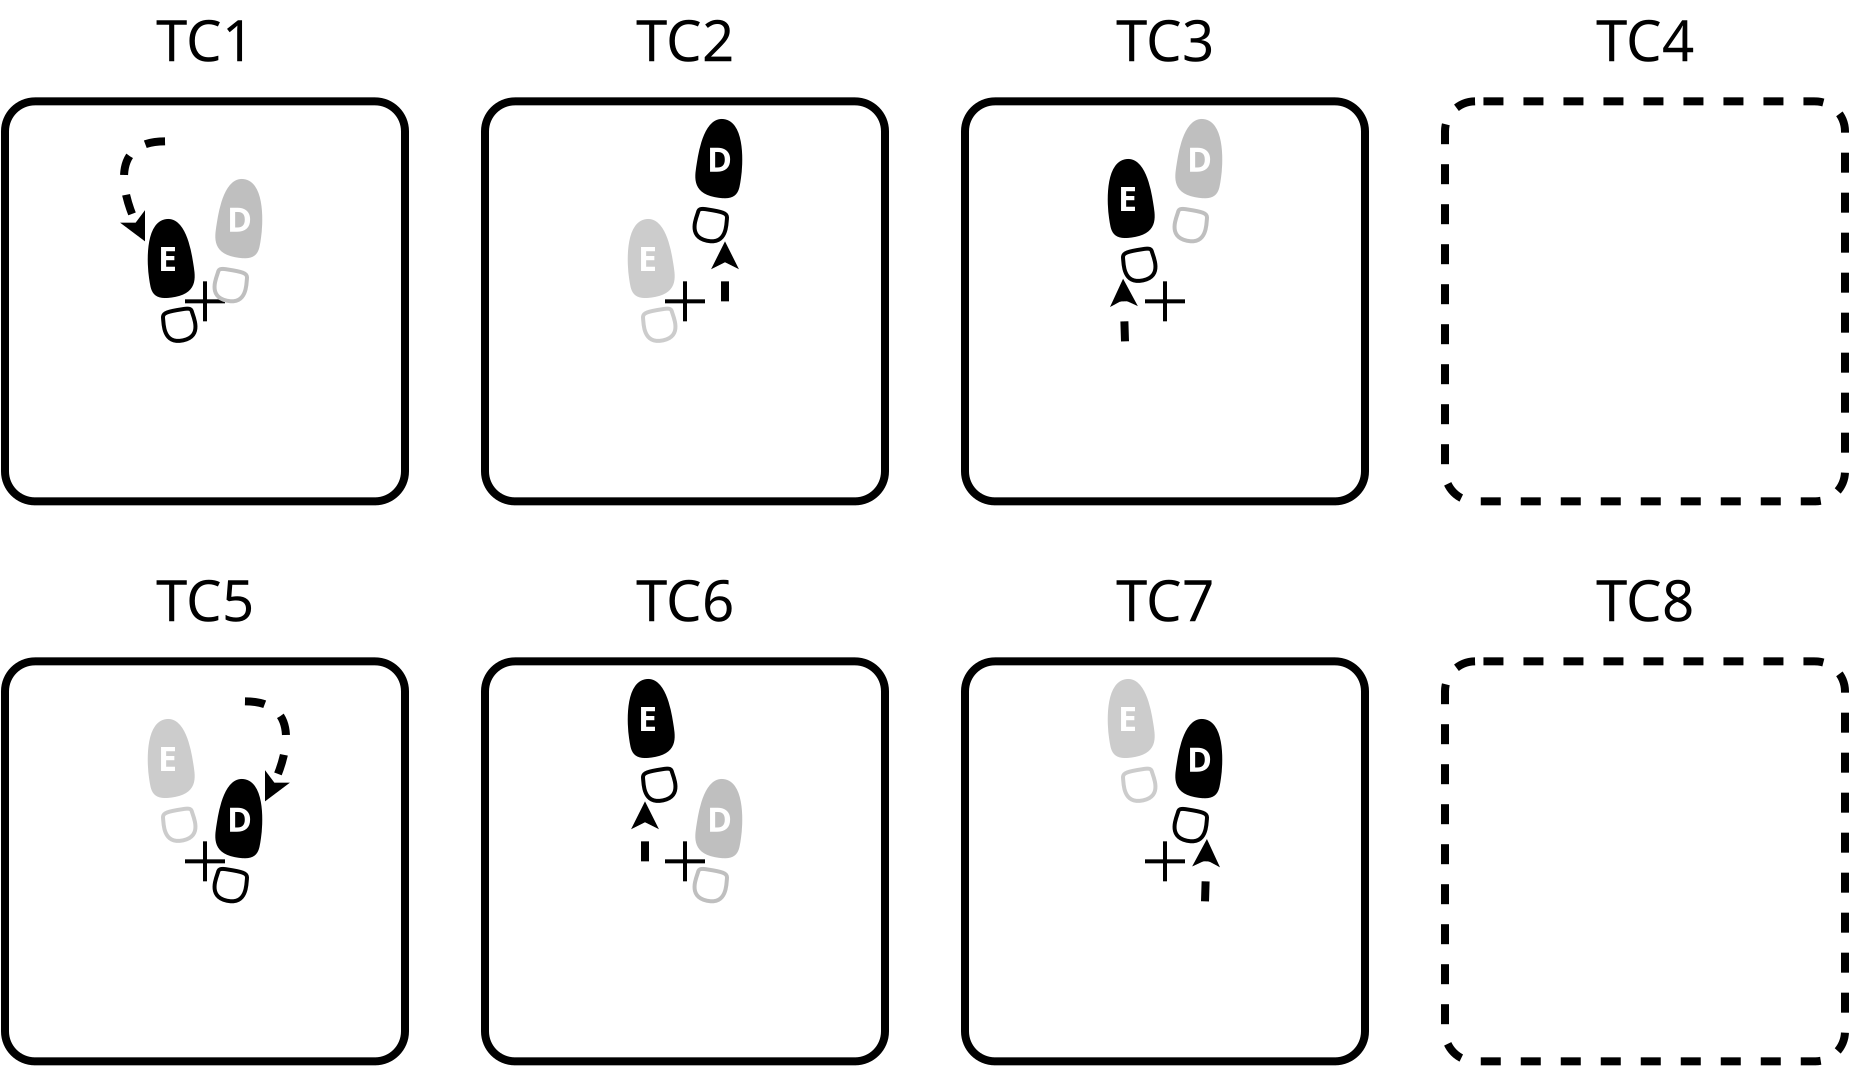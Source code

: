 <?xml version="1.0" encoding="UTF-8"?>
<dia:diagram xmlns:dia="http://www.lysator.liu.se/~alla/dia/">
  <dia:layer name="fondo" visible="true" connectable="true">
    <dia:object type="Standard - Box" version="0" id="O0">
      <dia:attribute name="obj_pos">
        <dia:point val="113,26"/>
      </dia:attribute>
      <dia:attribute name="obj_bb">
        <dia:rectangle val="112.8,25.8;133.2,46.2"/>
      </dia:attribute>
      <dia:attribute name="elem_corner">
        <dia:point val="113,26"/>
      </dia:attribute>
      <dia:attribute name="elem_width">
        <dia:real val="20"/>
      </dia:attribute>
      <dia:attribute name="elem_height">
        <dia:real val="20"/>
      </dia:attribute>
      <dia:attribute name="border_width">
        <dia:real val="0.4"/>
      </dia:attribute>
      <dia:attribute name="inner_color">
        <dia:color val="#000000ff"/>
      </dia:attribute>
      <dia:attribute name="show_background">
        <dia:boolean val="false"/>
      </dia:attribute>
      <dia:attribute name="line_style">
        <dia:enum val="1"/>
      </dia:attribute>
      <dia:attribute name="line_join">
        <dia:enum val="1"/>
      </dia:attribute>
      <dia:attribute name="corner_radius">
        <dia:real val="1.5"/>
      </dia:attribute>
    </dia:object>
    <dia:object type="Standard - Box" version="0" id="O1">
      <dia:attribute name="obj_pos">
        <dia:point val="89,26"/>
      </dia:attribute>
      <dia:attribute name="obj_bb">
        <dia:rectangle val="88.8,25.8;109.2,46.2"/>
      </dia:attribute>
      <dia:attribute name="elem_corner">
        <dia:point val="89,26"/>
      </dia:attribute>
      <dia:attribute name="elem_width">
        <dia:real val="20"/>
      </dia:attribute>
      <dia:attribute name="elem_height">
        <dia:real val="20"/>
      </dia:attribute>
      <dia:attribute name="border_width">
        <dia:real val="0.4"/>
      </dia:attribute>
      <dia:attribute name="inner_color">
        <dia:color val="#000000ff"/>
      </dia:attribute>
      <dia:attribute name="show_background">
        <dia:boolean val="false"/>
      </dia:attribute>
      <dia:attribute name="line_join">
        <dia:enum val="1"/>
      </dia:attribute>
      <dia:attribute name="corner_radius">
        <dia:real val="1.5"/>
      </dia:attribute>
    </dia:object>
    <dia:group>
      <dia:attribute name="meta">
        <dia:composite type="dict"/>
      </dia:attribute>
      <dia:attribute name="matrix"/>
      <dia:object type="Standard - Line" version="0" id="O2">
        <dia:attribute name="obj_pos">
          <dia:point val="99,35"/>
        </dia:attribute>
        <dia:attribute name="obj_bb">
          <dia:rectangle val="98.9,34.9;99.1,37.1"/>
        </dia:attribute>
        <dia:attribute name="conn_endpoints">
          <dia:point val="99,35"/>
          <dia:point val="99,37"/>
        </dia:attribute>
        <dia:attribute name="numcp">
          <dia:int val="1"/>
        </dia:attribute>
        <dia:attribute name="line_width">
          <dia:real val="0.2"/>
        </dia:attribute>
      </dia:object>
      <dia:object type="Standard - Line" version="0" id="O3">
        <dia:attribute name="obj_pos">
          <dia:point val="100,36"/>
        </dia:attribute>
        <dia:attribute name="obj_bb">
          <dia:rectangle val="97.9,35.9;100.1,36.1"/>
        </dia:attribute>
        <dia:attribute name="conn_endpoints">
          <dia:point val="100,36"/>
          <dia:point val="98,36"/>
        </dia:attribute>
        <dia:attribute name="numcp">
          <dia:int val="1"/>
        </dia:attribute>
        <dia:attribute name="line_width">
          <dia:real val="0.2"/>
        </dia:attribute>
      </dia:object>
    </dia:group>
    <dia:object type="Standard - Box" version="0" id="O4">
      <dia:attribute name="obj_pos">
        <dia:point val="65,26"/>
      </dia:attribute>
      <dia:attribute name="obj_bb">
        <dia:rectangle val="64.8,25.8;85.2,46.2"/>
      </dia:attribute>
      <dia:attribute name="elem_corner">
        <dia:point val="65,26"/>
      </dia:attribute>
      <dia:attribute name="elem_width">
        <dia:real val="20"/>
      </dia:attribute>
      <dia:attribute name="elem_height">
        <dia:real val="20"/>
      </dia:attribute>
      <dia:attribute name="border_width">
        <dia:real val="0.4"/>
      </dia:attribute>
      <dia:attribute name="inner_color">
        <dia:color val="#000000ff"/>
      </dia:attribute>
      <dia:attribute name="show_background">
        <dia:boolean val="false"/>
      </dia:attribute>
      <dia:attribute name="line_join">
        <dia:enum val="1"/>
      </dia:attribute>
      <dia:attribute name="corner_radius">
        <dia:real val="1.5"/>
      </dia:attribute>
    </dia:object>
    <dia:group>
      <dia:attribute name="meta">
        <dia:composite type="dict"/>
      </dia:attribute>
      <dia:attribute name="matrix"/>
      <dia:object type="Standard - Line" version="0" id="O5">
        <dia:attribute name="obj_pos">
          <dia:point val="75,35"/>
        </dia:attribute>
        <dia:attribute name="obj_bb">
          <dia:rectangle val="74.9,34.9;75.1,37.1"/>
        </dia:attribute>
        <dia:attribute name="conn_endpoints">
          <dia:point val="75,35"/>
          <dia:point val="75,37"/>
        </dia:attribute>
        <dia:attribute name="numcp">
          <dia:int val="1"/>
        </dia:attribute>
        <dia:attribute name="line_width">
          <dia:real val="0.2"/>
        </dia:attribute>
      </dia:object>
      <dia:object type="Standard - Line" version="0" id="O6">
        <dia:attribute name="obj_pos">
          <dia:point val="76,36"/>
        </dia:attribute>
        <dia:attribute name="obj_bb">
          <dia:rectangle val="73.9,35.9;76.1,36.1"/>
        </dia:attribute>
        <dia:attribute name="conn_endpoints">
          <dia:point val="76,36"/>
          <dia:point val="74,36"/>
        </dia:attribute>
        <dia:attribute name="numcp">
          <dia:int val="1"/>
        </dia:attribute>
        <dia:attribute name="line_width">
          <dia:real val="0.2"/>
        </dia:attribute>
      </dia:object>
    </dia:group>
    <dia:object type="Standard - Box" version="0" id="O7">
      <dia:attribute name="obj_pos">
        <dia:point val="41,26"/>
      </dia:attribute>
      <dia:attribute name="obj_bb">
        <dia:rectangle val="40.8,25.8;61.2,46.2"/>
      </dia:attribute>
      <dia:attribute name="elem_corner">
        <dia:point val="41,26"/>
      </dia:attribute>
      <dia:attribute name="elem_width">
        <dia:real val="20"/>
      </dia:attribute>
      <dia:attribute name="elem_height">
        <dia:real val="20"/>
      </dia:attribute>
      <dia:attribute name="border_width">
        <dia:real val="0.4"/>
      </dia:attribute>
      <dia:attribute name="inner_color">
        <dia:color val="#000000ff"/>
      </dia:attribute>
      <dia:attribute name="show_background">
        <dia:boolean val="false"/>
      </dia:attribute>
      <dia:attribute name="line_join">
        <dia:enum val="1"/>
      </dia:attribute>
      <dia:attribute name="corner_radius">
        <dia:real val="1.5"/>
      </dia:attribute>
    </dia:object>
    <dia:group>
      <dia:attribute name="meta">
        <dia:composite type="dict"/>
      </dia:attribute>
      <dia:attribute name="matrix"/>
      <dia:object type="Standard - Line" version="0" id="O8">
        <dia:attribute name="obj_pos">
          <dia:point val="51,35"/>
        </dia:attribute>
        <dia:attribute name="obj_bb">
          <dia:rectangle val="50.9,34.9;51.1,37.1"/>
        </dia:attribute>
        <dia:attribute name="conn_endpoints">
          <dia:point val="51,35"/>
          <dia:point val="51,37"/>
        </dia:attribute>
        <dia:attribute name="numcp">
          <dia:int val="1"/>
        </dia:attribute>
        <dia:attribute name="line_width">
          <dia:real val="0.2"/>
        </dia:attribute>
      </dia:object>
      <dia:object type="Standard - Line" version="0" id="O9">
        <dia:attribute name="obj_pos">
          <dia:point val="52,36"/>
        </dia:attribute>
        <dia:attribute name="obj_bb">
          <dia:rectangle val="49.9,35.9;52.1,36.1"/>
        </dia:attribute>
        <dia:attribute name="conn_endpoints">
          <dia:point val="52,36"/>
          <dia:point val="50,36"/>
        </dia:attribute>
        <dia:attribute name="numcp">
          <dia:int val="1"/>
        </dia:attribute>
        <dia:attribute name="line_width">
          <dia:real val="0.2"/>
        </dia:attribute>
      </dia:object>
    </dia:group>
    <dia:object type="Standard - Box" version="0" id="O10">
      <dia:attribute name="obj_pos">
        <dia:point val="89,-2"/>
      </dia:attribute>
      <dia:attribute name="obj_bb">
        <dia:rectangle val="88.8,-2.2;109.2,18.2"/>
      </dia:attribute>
      <dia:attribute name="elem_corner">
        <dia:point val="89,-2"/>
      </dia:attribute>
      <dia:attribute name="elem_width">
        <dia:real val="20"/>
      </dia:attribute>
      <dia:attribute name="elem_height">
        <dia:real val="20"/>
      </dia:attribute>
      <dia:attribute name="border_width">
        <dia:real val="0.4"/>
      </dia:attribute>
      <dia:attribute name="inner_color">
        <dia:color val="#000000ff"/>
      </dia:attribute>
      <dia:attribute name="show_background">
        <dia:boolean val="false"/>
      </dia:attribute>
      <dia:attribute name="line_join">
        <dia:enum val="1"/>
      </dia:attribute>
      <dia:attribute name="corner_radius">
        <dia:real val="1.5"/>
      </dia:attribute>
    </dia:object>
    <dia:group>
      <dia:attribute name="meta">
        <dia:composite type="dict"/>
      </dia:attribute>
      <dia:attribute name="matrix"/>
      <dia:object type="Standard - Line" version="0" id="O11">
        <dia:attribute name="obj_pos">
          <dia:point val="99,7"/>
        </dia:attribute>
        <dia:attribute name="obj_bb">
          <dia:rectangle val="98.9,6.9;99.1,9.1"/>
        </dia:attribute>
        <dia:attribute name="conn_endpoints">
          <dia:point val="99,7"/>
          <dia:point val="99,9"/>
        </dia:attribute>
        <dia:attribute name="numcp">
          <dia:int val="1"/>
        </dia:attribute>
        <dia:attribute name="line_width">
          <dia:real val="0.2"/>
        </dia:attribute>
      </dia:object>
      <dia:object type="Standard - Line" version="0" id="O12">
        <dia:attribute name="obj_pos">
          <dia:point val="100,8"/>
        </dia:attribute>
        <dia:attribute name="obj_bb">
          <dia:rectangle val="97.9,7.9;100.1,8.1"/>
        </dia:attribute>
        <dia:attribute name="conn_endpoints">
          <dia:point val="100,8"/>
          <dia:point val="98,8"/>
        </dia:attribute>
        <dia:attribute name="numcp">
          <dia:int val="1"/>
        </dia:attribute>
        <dia:attribute name="line_width">
          <dia:real val="0.2"/>
        </dia:attribute>
      </dia:object>
    </dia:group>
    <dia:object type="Standard - Box" version="0" id="O13">
      <dia:attribute name="obj_pos">
        <dia:point val="65,-2"/>
      </dia:attribute>
      <dia:attribute name="obj_bb">
        <dia:rectangle val="64.8,-2.2;85.2,18.2"/>
      </dia:attribute>
      <dia:attribute name="elem_corner">
        <dia:point val="65,-2"/>
      </dia:attribute>
      <dia:attribute name="elem_width">
        <dia:real val="20"/>
      </dia:attribute>
      <dia:attribute name="elem_height">
        <dia:real val="20"/>
      </dia:attribute>
      <dia:attribute name="border_width">
        <dia:real val="0.4"/>
      </dia:attribute>
      <dia:attribute name="inner_color">
        <dia:color val="#000000ff"/>
      </dia:attribute>
      <dia:attribute name="show_background">
        <dia:boolean val="false"/>
      </dia:attribute>
      <dia:attribute name="line_join">
        <dia:enum val="1"/>
      </dia:attribute>
      <dia:attribute name="corner_radius">
        <dia:real val="1.5"/>
      </dia:attribute>
    </dia:object>
    <dia:group>
      <dia:attribute name="meta">
        <dia:composite type="dict"/>
      </dia:attribute>
      <dia:attribute name="matrix"/>
      <dia:object type="Standard - Line" version="0" id="O14">
        <dia:attribute name="obj_pos">
          <dia:point val="75,7"/>
        </dia:attribute>
        <dia:attribute name="obj_bb">
          <dia:rectangle val="74.9,6.9;75.1,9.1"/>
        </dia:attribute>
        <dia:attribute name="conn_endpoints">
          <dia:point val="75,7"/>
          <dia:point val="75,9"/>
        </dia:attribute>
        <dia:attribute name="numcp">
          <dia:int val="1"/>
        </dia:attribute>
        <dia:attribute name="line_width">
          <dia:real val="0.2"/>
        </dia:attribute>
      </dia:object>
      <dia:object type="Standard - Line" version="0" id="O15">
        <dia:attribute name="obj_pos">
          <dia:point val="76,8"/>
        </dia:attribute>
        <dia:attribute name="obj_bb">
          <dia:rectangle val="73.9,7.9;76.1,8.1"/>
        </dia:attribute>
        <dia:attribute name="conn_endpoints">
          <dia:point val="76,8"/>
          <dia:point val="74,8"/>
        </dia:attribute>
        <dia:attribute name="numcp">
          <dia:int val="1"/>
        </dia:attribute>
        <dia:attribute name="line_width">
          <dia:real val="0.2"/>
        </dia:attribute>
      </dia:object>
    </dia:group>
    <dia:object type="Standard - Text" version="1" id="O16">
      <dia:attribute name="obj_pos">
        <dia:point val="51,-4"/>
      </dia:attribute>
      <dia:attribute name="obj_bb">
        <dia:rectangle val="48.337,-6.62;53.663,-3.333"/>
      </dia:attribute>
      <dia:attribute name="text">
        <dia:composite type="text">
          <dia:attribute name="string">
            <dia:string>#TC1#</dia:string>
          </dia:attribute>
          <dia:attribute name="font">
            <dia:font family="sans" style="0" name="Helvetica"/>
          </dia:attribute>
          <dia:attribute name="height">
            <dia:real val="3.528"/>
          </dia:attribute>
          <dia:attribute name="pos">
            <dia:point val="51,-4"/>
          </dia:attribute>
          <dia:attribute name="color">
            <dia:color val="#000000ff"/>
          </dia:attribute>
          <dia:attribute name="alignment">
            <dia:enum val="1"/>
          </dia:attribute>
        </dia:composite>
      </dia:attribute>
      <dia:attribute name="valign">
        <dia:enum val="3"/>
      </dia:attribute>
    </dia:object>
    <dia:object type="Standard - Text" version="1" id="O17">
      <dia:attribute name="obj_pos">
        <dia:point val="75,-4"/>
      </dia:attribute>
      <dia:attribute name="obj_bb">
        <dia:rectangle val="72.338,-6.62;77.662,-3.333"/>
      </dia:attribute>
      <dia:attribute name="text">
        <dia:composite type="text">
          <dia:attribute name="string">
            <dia:string>#TC2#</dia:string>
          </dia:attribute>
          <dia:attribute name="font">
            <dia:font family="sans" style="0" name="Helvetica"/>
          </dia:attribute>
          <dia:attribute name="height">
            <dia:real val="3.528"/>
          </dia:attribute>
          <dia:attribute name="pos">
            <dia:point val="75,-4"/>
          </dia:attribute>
          <dia:attribute name="color">
            <dia:color val="#000000ff"/>
          </dia:attribute>
          <dia:attribute name="alignment">
            <dia:enum val="1"/>
          </dia:attribute>
        </dia:composite>
      </dia:attribute>
      <dia:attribute name="valign">
        <dia:enum val="3"/>
      </dia:attribute>
    </dia:object>
    <dia:object type="Standard - Text" version="1" id="O18">
      <dia:attribute name="obj_pos">
        <dia:point val="99,-4"/>
      </dia:attribute>
      <dia:attribute name="obj_bb">
        <dia:rectangle val="96.338,-6.62;101.663,-3.333"/>
      </dia:attribute>
      <dia:attribute name="text">
        <dia:composite type="text">
          <dia:attribute name="string">
            <dia:string>#TC3#</dia:string>
          </dia:attribute>
          <dia:attribute name="font">
            <dia:font family="sans" style="0" name="Helvetica"/>
          </dia:attribute>
          <dia:attribute name="height">
            <dia:real val="3.528"/>
          </dia:attribute>
          <dia:attribute name="pos">
            <dia:point val="99,-4"/>
          </dia:attribute>
          <dia:attribute name="color">
            <dia:color val="#000000ff"/>
          </dia:attribute>
          <dia:attribute name="alignment">
            <dia:enum val="1"/>
          </dia:attribute>
        </dia:composite>
      </dia:attribute>
      <dia:attribute name="valign">
        <dia:enum val="3"/>
      </dia:attribute>
    </dia:object>
    <dia:object type="Standard - Text" version="1" id="O19">
      <dia:attribute name="obj_pos">
        <dia:point val="123,-4"/>
      </dia:attribute>
      <dia:attribute name="obj_bb">
        <dia:rectangle val="120.338,-6.62;125.663,-3.333"/>
      </dia:attribute>
      <dia:attribute name="text">
        <dia:composite type="text">
          <dia:attribute name="string">
            <dia:string>#TC4#</dia:string>
          </dia:attribute>
          <dia:attribute name="font">
            <dia:font family="sans" style="0" name="Helvetica"/>
          </dia:attribute>
          <dia:attribute name="height">
            <dia:real val="3.528"/>
          </dia:attribute>
          <dia:attribute name="pos">
            <dia:point val="123,-4"/>
          </dia:attribute>
          <dia:attribute name="color">
            <dia:color val="#000000ff"/>
          </dia:attribute>
          <dia:attribute name="alignment">
            <dia:enum val="1"/>
          </dia:attribute>
        </dia:composite>
      </dia:attribute>
      <dia:attribute name="valign">
        <dia:enum val="3"/>
      </dia:attribute>
    </dia:object>
    <dia:object type="Standard - Text" version="1" id="O20">
      <dia:attribute name="obj_pos">
        <dia:point val="51,24"/>
      </dia:attribute>
      <dia:attribute name="obj_bb">
        <dia:rectangle val="48.337,21.38;53.663,24.668"/>
      </dia:attribute>
      <dia:attribute name="text">
        <dia:composite type="text">
          <dia:attribute name="string">
            <dia:string>#TC5#</dia:string>
          </dia:attribute>
          <dia:attribute name="font">
            <dia:font family="sans" style="0" name="Helvetica"/>
          </dia:attribute>
          <dia:attribute name="height">
            <dia:real val="3.528"/>
          </dia:attribute>
          <dia:attribute name="pos">
            <dia:point val="51,24"/>
          </dia:attribute>
          <dia:attribute name="color">
            <dia:color val="#000000ff"/>
          </dia:attribute>
          <dia:attribute name="alignment">
            <dia:enum val="1"/>
          </dia:attribute>
        </dia:composite>
      </dia:attribute>
      <dia:attribute name="valign">
        <dia:enum val="3"/>
      </dia:attribute>
    </dia:object>
    <dia:object type="Standard - Text" version="1" id="O21">
      <dia:attribute name="obj_pos">
        <dia:point val="75,24"/>
      </dia:attribute>
      <dia:attribute name="obj_bb">
        <dia:rectangle val="72.338,21.38;77.662,24.668"/>
      </dia:attribute>
      <dia:attribute name="text">
        <dia:composite type="text">
          <dia:attribute name="string">
            <dia:string>#TC6#</dia:string>
          </dia:attribute>
          <dia:attribute name="font">
            <dia:font family="sans" style="0" name="Helvetica"/>
          </dia:attribute>
          <dia:attribute name="height">
            <dia:real val="3.528"/>
          </dia:attribute>
          <dia:attribute name="pos">
            <dia:point val="75,24"/>
          </dia:attribute>
          <dia:attribute name="color">
            <dia:color val="#000000ff"/>
          </dia:attribute>
          <dia:attribute name="alignment">
            <dia:enum val="1"/>
          </dia:attribute>
        </dia:composite>
      </dia:attribute>
      <dia:attribute name="valign">
        <dia:enum val="3"/>
      </dia:attribute>
    </dia:object>
    <dia:object type="Standard - Text" version="1" id="O22">
      <dia:attribute name="obj_pos">
        <dia:point val="99,24"/>
      </dia:attribute>
      <dia:attribute name="obj_bb">
        <dia:rectangle val="96.338,21.38;101.663,24.668"/>
      </dia:attribute>
      <dia:attribute name="text">
        <dia:composite type="text">
          <dia:attribute name="string">
            <dia:string>#TC7#</dia:string>
          </dia:attribute>
          <dia:attribute name="font">
            <dia:font family="sans" style="0" name="Helvetica"/>
          </dia:attribute>
          <dia:attribute name="height">
            <dia:real val="3.528"/>
          </dia:attribute>
          <dia:attribute name="pos">
            <dia:point val="99,24"/>
          </dia:attribute>
          <dia:attribute name="color">
            <dia:color val="#000000ff"/>
          </dia:attribute>
          <dia:attribute name="alignment">
            <dia:enum val="1"/>
          </dia:attribute>
        </dia:composite>
      </dia:attribute>
      <dia:attribute name="valign">
        <dia:enum val="3"/>
      </dia:attribute>
    </dia:object>
    <dia:object type="Standard - Text" version="1" id="O23">
      <dia:attribute name="obj_pos">
        <dia:point val="123,24"/>
      </dia:attribute>
      <dia:attribute name="obj_bb">
        <dia:rectangle val="120.338,21.38;125.663,24.668"/>
      </dia:attribute>
      <dia:attribute name="text">
        <dia:composite type="text">
          <dia:attribute name="string">
            <dia:string>#TC8#</dia:string>
          </dia:attribute>
          <dia:attribute name="font">
            <dia:font family="sans" style="0" name="Helvetica"/>
          </dia:attribute>
          <dia:attribute name="height">
            <dia:real val="3.528"/>
          </dia:attribute>
          <dia:attribute name="pos">
            <dia:point val="123,24"/>
          </dia:attribute>
          <dia:attribute name="color">
            <dia:color val="#000000ff"/>
          </dia:attribute>
          <dia:attribute name="alignment">
            <dia:enum val="1"/>
          </dia:attribute>
        </dia:composite>
      </dia:attribute>
      <dia:attribute name="valign">
        <dia:enum val="3"/>
      </dia:attribute>
    </dia:object>
    <dia:object type="Standard - Box" version="0" id="O24">
      <dia:attribute name="obj_pos">
        <dia:point val="41,-2"/>
      </dia:attribute>
      <dia:attribute name="obj_bb">
        <dia:rectangle val="40.8,-2.2;61.2,18.2"/>
      </dia:attribute>
      <dia:attribute name="elem_corner">
        <dia:point val="41,-2"/>
      </dia:attribute>
      <dia:attribute name="elem_width">
        <dia:real val="20"/>
      </dia:attribute>
      <dia:attribute name="elem_height">
        <dia:real val="20"/>
      </dia:attribute>
      <dia:attribute name="border_width">
        <dia:real val="0.4"/>
      </dia:attribute>
      <dia:attribute name="inner_color">
        <dia:color val="#000000ff"/>
      </dia:attribute>
      <dia:attribute name="show_background">
        <dia:boolean val="false"/>
      </dia:attribute>
      <dia:attribute name="line_join">
        <dia:enum val="1"/>
      </dia:attribute>
      <dia:attribute name="corner_radius">
        <dia:real val="1.5"/>
      </dia:attribute>
    </dia:object>
    <dia:group>
      <dia:attribute name="meta">
        <dia:composite type="dict"/>
      </dia:attribute>
      <dia:attribute name="matrix"/>
      <dia:object type="Standard - Line" version="0" id="O25">
        <dia:attribute name="obj_pos">
          <dia:point val="51,7"/>
        </dia:attribute>
        <dia:attribute name="obj_bb">
          <dia:rectangle val="50.9,6.9;51.1,9.1"/>
        </dia:attribute>
        <dia:attribute name="conn_endpoints">
          <dia:point val="51,7"/>
          <dia:point val="51,9"/>
        </dia:attribute>
        <dia:attribute name="numcp">
          <dia:int val="1"/>
        </dia:attribute>
        <dia:attribute name="line_width">
          <dia:real val="0.2"/>
        </dia:attribute>
      </dia:object>
      <dia:object type="Standard - Line" version="0" id="O26">
        <dia:attribute name="obj_pos">
          <dia:point val="52,8"/>
        </dia:attribute>
        <dia:attribute name="obj_bb">
          <dia:rectangle val="49.9,7.9;52.1,8.1"/>
        </dia:attribute>
        <dia:attribute name="conn_endpoints">
          <dia:point val="52,8"/>
          <dia:point val="50,8"/>
        </dia:attribute>
        <dia:attribute name="numcp">
          <dia:int val="1"/>
        </dia:attribute>
        <dia:attribute name="line_width">
          <dia:real val="0.2"/>
        </dia:attribute>
      </dia:object>
    </dia:group>
    <dia:object type="Standard - Box" version="0" id="O27">
      <dia:attribute name="obj_pos">
        <dia:point val="113,-2"/>
      </dia:attribute>
      <dia:attribute name="obj_bb">
        <dia:rectangle val="112.8,-2.2;133.2,18.2"/>
      </dia:attribute>
      <dia:attribute name="elem_corner">
        <dia:point val="113,-2"/>
      </dia:attribute>
      <dia:attribute name="elem_width">
        <dia:real val="20"/>
      </dia:attribute>
      <dia:attribute name="elem_height">
        <dia:real val="20"/>
      </dia:attribute>
      <dia:attribute name="border_width">
        <dia:real val="0.4"/>
      </dia:attribute>
      <dia:attribute name="inner_color">
        <dia:color val="#000000ff"/>
      </dia:attribute>
      <dia:attribute name="show_background">
        <dia:boolean val="false"/>
      </dia:attribute>
      <dia:attribute name="line_style">
        <dia:enum val="1"/>
      </dia:attribute>
      <dia:attribute name="line_join">
        <dia:enum val="1"/>
      </dia:attribute>
      <dia:attribute name="corner_radius">
        <dia:real val="1.5"/>
      </dia:attribute>
    </dia:object>
  </dia:layer>
  <dia:layer name="Segundo plano" visible="true" connectable="true" active="true">
    <dia:group>
      <dia:attribute name="meta">
        <dia:composite type="dict"/>
      </dia:attribute>
      <dia:attribute name="matrix"/>
      <dia:object type="Standard - Beziergon" version="0" id="O28">
        <dia:attribute name="obj_pos">
          <dia:point val="49,4"/>
        </dia:attribute>
        <dia:attribute name="obj_bb">
          <dia:rectangle val="48.137,3.88;50.484,7.835"/>
        </dia:attribute>
        <dia:attribute name="bez_points">
          <dia:point val="49,4"/>
          <dia:point val="49.9,3.784"/>
          <dia:point val="50.204,5.407"/>
          <dia:point val="50.304,6.056"/>
          <dia:point val="50.404,6.705"/>
          <dia:point val="50.6,7.462"/>
          <dia:point val="49.5,7.679"/>
          <dia:point val="48.4,7.895"/>
          <dia:point val="48.4,7.462"/>
          <dia:point val="48.3,6.813"/>
          <dia:point val="48.2,6.164"/>
          <dia:point val="48.1,4.216"/>
        </dia:attribute>
        <dia:attribute name="corner_types">
          <dia:enum val="2"/>
          <dia:enum val="2"/>
          <dia:enum val="2"/>
          <dia:enum val="2"/>
          <dia:enum val="2"/>
        </dia:attribute>
        <dia:attribute name="line_width">
          <dia:real val="0.2"/>
        </dia:attribute>
        <dia:attribute name="inner_color">
          <dia:color val="#000000ff"/>
        </dia:attribute>
        <dia:attribute name="show_background">
          <dia:boolean val="true"/>
        </dia:attribute>
      </dia:object>
      <dia:object type="Standard - Beziergon" version="0" id="O29">
        <dia:attribute name="obj_pos">
          <dia:point val="49.604,8.436"/>
        </dia:attribute>
        <dia:attribute name="obj_bb">
          <dia:rectangle val="48.799,8.265;50.623,10.08"/>
        </dia:attribute>
        <dia:attribute name="bez_points">
          <dia:point val="49.604,8.436"/>
          <dia:point val="50.204,8.328"/>
          <dia:point val="50.304,8.328"/>
          <dia:point val="50.354,8.544"/>
          <dia:point val="50.404,8.761"/>
          <dia:point val="50.904,9.735"/>
          <dia:point val="49.904,9.951"/>
          <dia:point val="48.904,10.167"/>
          <dia:point val="48.937,9.121"/>
          <dia:point val="48.904,8.869"/>
          <dia:point val="48.87,8.617"/>
          <dia:point val="49.004,8.544"/>
        </dia:attribute>
        <dia:attribute name="corner_types">
          <dia:enum val="2"/>
          <dia:enum val="2"/>
          <dia:enum val="2"/>
          <dia:enum val="2"/>
          <dia:enum val="2"/>
        </dia:attribute>
        <dia:attribute name="line_width">
          <dia:real val="0.2"/>
        </dia:attribute>
        <dia:attribute name="inner_color">
          <dia:color val="#000000ff"/>
        </dia:attribute>
        <dia:attribute name="show_background">
          <dia:boolean val="false"/>
        </dia:attribute>
      </dia:object>
      <dia:object type="Standard - Text" version="1" id="O30">
        <dia:attribute name="obj_pos">
          <dia:point val="48.65,6.48"/>
        </dia:attribute>
        <dia:attribute name="obj_bb">
          <dia:rectangle val="48.65,4.908;49.807,6.88"/>
        </dia:attribute>
        <dia:attribute name="text">
          <dia:composite type="text">
            <dia:attribute name="string">
              <dia:string>#E#</dia:string>
            </dia:attribute>
            <dia:attribute name="font">
              <dia:font family="sans" style="80" name="Helvetica-Bold"/>
            </dia:attribute>
            <dia:attribute name="height">
              <dia:real val="2.117"/>
            </dia:attribute>
            <dia:attribute name="pos">
              <dia:point val="48.65,6.48"/>
            </dia:attribute>
            <dia:attribute name="color">
              <dia:color val="#ffffffff"/>
            </dia:attribute>
            <dia:attribute name="alignment">
              <dia:enum val="0"/>
            </dia:attribute>
          </dia:composite>
        </dia:attribute>
        <dia:attribute name="valign">
          <dia:enum val="3"/>
        </dia:attribute>
      </dia:object>
    </dia:group>
    <dia:group>
      <dia:attribute name="meta">
        <dia:composite type="dict"/>
      </dia:attribute>
      <dia:attribute name="matrix"/>
      <dia:object type="Standard - Beziergon" version="0" id="O31">
        <dia:attribute name="obj_pos">
          <dia:point val="53,2"/>
        </dia:attribute>
        <dia:attribute name="obj_bb">
          <dia:rectangle val="51.516,1.88;53.863,5.846"/>
        </dia:attribute>
        <dia:attribute name="bez_points">
          <dia:point val="53,2"/>
          <dia:point val="52.1,1.783"/>
          <dia:point val="51.796,3.411"/>
          <dia:point val="51.696,4.062"/>
          <dia:point val="51.596,4.713"/>
          <dia:point val="51.4,5.473"/>
          <dia:point val="52.5,5.69"/>
          <dia:point val="53.6,5.907"/>
          <dia:point val="53.6,5.473"/>
          <dia:point val="53.7,4.822"/>
          <dia:point val="53.8,4.171"/>
          <dia:point val="53.9,2.217"/>
        </dia:attribute>
        <dia:attribute name="corner_types">
          <dia:enum val="2"/>
          <dia:enum val="2"/>
          <dia:enum val="2"/>
          <dia:enum val="2"/>
          <dia:enum val="2"/>
        </dia:attribute>
        <dia:attribute name="line_color">
          <dia:color val="#bfbfbfff"/>
        </dia:attribute>
        <dia:attribute name="line_width">
          <dia:real val="0.2"/>
        </dia:attribute>
        <dia:attribute name="inner_color">
          <dia:color val="#bfbfbfff"/>
        </dia:attribute>
        <dia:attribute name="show_background">
          <dia:boolean val="true"/>
        </dia:attribute>
      </dia:object>
      <dia:object type="Standard - Beziergon" version="0" id="O32">
        <dia:attribute name="obj_pos">
          <dia:point val="52.396,6.45"/>
        </dia:attribute>
        <dia:attribute name="obj_bb">
          <dia:rectangle val="51.377,6.278;53.201,8.098"/>
        </dia:attribute>
        <dia:attribute name="bez_points">
          <dia:point val="52.396,6.45"/>
          <dia:point val="51.796,6.341"/>
          <dia:point val="51.696,6.341"/>
          <dia:point val="51.646,6.558"/>
          <dia:point val="51.596,6.775"/>
          <dia:point val="51.096,7.752"/>
          <dia:point val="52.096,7.969"/>
          <dia:point val="53.096,8.186"/>
          <dia:point val="53.063,7.137"/>
          <dia:point val="53.096,6.884"/>
          <dia:point val="53.13,6.631"/>
          <dia:point val="52.996,6.558"/>
        </dia:attribute>
        <dia:attribute name="corner_types">
          <dia:enum val="2"/>
          <dia:enum val="2"/>
          <dia:enum val="2"/>
          <dia:enum val="2"/>
          <dia:enum val="2"/>
        </dia:attribute>
        <dia:attribute name="line_color">
          <dia:color val="#bfbfbfff"/>
        </dia:attribute>
        <dia:attribute name="line_width">
          <dia:real val="0.2"/>
        </dia:attribute>
        <dia:attribute name="inner_color">
          <dia:color val="#bfbfbfff"/>
        </dia:attribute>
        <dia:attribute name="show_background">
          <dia:boolean val="false"/>
        </dia:attribute>
      </dia:object>
      <dia:object type="Standard - Text" version="1" id="O33">
        <dia:attribute name="obj_pos">
          <dia:point val="52.102,4.514"/>
        </dia:attribute>
        <dia:attribute name="obj_bb">
          <dia:rectangle val="52.102,2.942;53.507,4.914"/>
        </dia:attribute>
        <dia:attribute name="text">
          <dia:composite type="text">
            <dia:attribute name="string">
              <dia:string>#D#</dia:string>
            </dia:attribute>
            <dia:attribute name="font">
              <dia:font family="sans" style="80" name="Helvetica-Bold"/>
            </dia:attribute>
            <dia:attribute name="height">
              <dia:real val="2.117"/>
            </dia:attribute>
            <dia:attribute name="pos">
              <dia:point val="52.102,4.514"/>
            </dia:attribute>
            <dia:attribute name="color">
              <dia:color val="#ffffffff"/>
            </dia:attribute>
            <dia:attribute name="alignment">
              <dia:enum val="0"/>
            </dia:attribute>
          </dia:composite>
        </dia:attribute>
        <dia:attribute name="valign">
          <dia:enum val="3"/>
        </dia:attribute>
      </dia:object>
    </dia:group>
    <dia:group>
      <dia:attribute name="meta">
        <dia:composite type="dict"/>
      </dia:attribute>
      <dia:attribute name="matrix"/>
      <dia:object type="Standard - Beziergon" version="0" id="O34">
        <dia:attribute name="obj_pos">
          <dia:point val="77,-1"/>
        </dia:attribute>
        <dia:attribute name="obj_bb">
          <dia:rectangle val="75.516,-1.12;77.863,2.846"/>
        </dia:attribute>
        <dia:attribute name="bez_points">
          <dia:point val="77,-1"/>
          <dia:point val="76.1,-1.217"/>
          <dia:point val="75.796,0.411"/>
          <dia:point val="75.696,1.062"/>
          <dia:point val="75.596,1.713"/>
          <dia:point val="75.4,2.473"/>
          <dia:point val="76.5,2.69"/>
          <dia:point val="77.6,2.907"/>
          <dia:point val="77.6,2.473"/>
          <dia:point val="77.7,1.822"/>
          <dia:point val="77.8,1.171"/>
          <dia:point val="77.9,-0.783"/>
        </dia:attribute>
        <dia:attribute name="corner_types">
          <dia:enum val="2"/>
          <dia:enum val="2"/>
          <dia:enum val="2"/>
          <dia:enum val="2"/>
          <dia:enum val="2"/>
        </dia:attribute>
        <dia:attribute name="line_width">
          <dia:real val="0.2"/>
        </dia:attribute>
        <dia:attribute name="inner_color">
          <dia:color val="#000000ff"/>
        </dia:attribute>
        <dia:attribute name="show_background">
          <dia:boolean val="true"/>
        </dia:attribute>
      </dia:object>
      <dia:object type="Standard - Beziergon" version="0" id="O35">
        <dia:attribute name="obj_pos">
          <dia:point val="76.396,3.45"/>
        </dia:attribute>
        <dia:attribute name="obj_bb">
          <dia:rectangle val="75.377,3.278;77.201,5.098"/>
        </dia:attribute>
        <dia:attribute name="bez_points">
          <dia:point val="76.396,3.45"/>
          <dia:point val="75.796,3.341"/>
          <dia:point val="75.696,3.341"/>
          <dia:point val="75.646,3.558"/>
          <dia:point val="75.596,3.775"/>
          <dia:point val="75.096,4.752"/>
          <dia:point val="76.096,4.969"/>
          <dia:point val="77.096,5.186"/>
          <dia:point val="77.063,4.137"/>
          <dia:point val="77.096,3.884"/>
          <dia:point val="77.129,3.631"/>
          <dia:point val="76.996,3.558"/>
        </dia:attribute>
        <dia:attribute name="corner_types">
          <dia:enum val="2"/>
          <dia:enum val="2"/>
          <dia:enum val="2"/>
          <dia:enum val="2"/>
          <dia:enum val="2"/>
        </dia:attribute>
        <dia:attribute name="line_width">
          <dia:real val="0.2"/>
        </dia:attribute>
        <dia:attribute name="inner_color">
          <dia:color val="#000000ff"/>
        </dia:attribute>
        <dia:attribute name="show_background">
          <dia:boolean val="false"/>
        </dia:attribute>
      </dia:object>
      <dia:object type="Standard - Text" version="1" id="O36">
        <dia:attribute name="obj_pos">
          <dia:point val="76.102,1.514"/>
        </dia:attribute>
        <dia:attribute name="obj_bb">
          <dia:rectangle val="76.102,-0.058;77.507,1.914"/>
        </dia:attribute>
        <dia:attribute name="text">
          <dia:composite type="text">
            <dia:attribute name="string">
              <dia:string>#D#</dia:string>
            </dia:attribute>
            <dia:attribute name="font">
              <dia:font family="sans" style="80" name="Helvetica-Bold"/>
            </dia:attribute>
            <dia:attribute name="height">
              <dia:real val="2.117"/>
            </dia:attribute>
            <dia:attribute name="pos">
              <dia:point val="76.102,1.514"/>
            </dia:attribute>
            <dia:attribute name="color">
              <dia:color val="#ffffffff"/>
            </dia:attribute>
            <dia:attribute name="alignment">
              <dia:enum val="0"/>
            </dia:attribute>
          </dia:composite>
        </dia:attribute>
        <dia:attribute name="valign">
          <dia:enum val="3"/>
        </dia:attribute>
      </dia:object>
    </dia:group>
    <dia:group>
      <dia:attribute name="meta">
        <dia:composite type="dict"/>
      </dia:attribute>
      <dia:attribute name="matrix"/>
      <dia:object type="Standard - Beziergon" version="0" id="O37">
        <dia:attribute name="obj_pos">
          <dia:point val="73,4"/>
        </dia:attribute>
        <dia:attribute name="obj_bb">
          <dia:rectangle val="72.137,3.88;74.484,7.835"/>
        </dia:attribute>
        <dia:attribute name="bez_points">
          <dia:point val="73,4"/>
          <dia:point val="73.9,3.784"/>
          <dia:point val="74.204,5.407"/>
          <dia:point val="74.304,6.056"/>
          <dia:point val="74.404,6.705"/>
          <dia:point val="74.6,7.462"/>
          <dia:point val="73.5,7.679"/>
          <dia:point val="72.4,7.895"/>
          <dia:point val="72.4,7.462"/>
          <dia:point val="72.3,6.813"/>
          <dia:point val="72.2,6.164"/>
          <dia:point val="72.1,4.216"/>
        </dia:attribute>
        <dia:attribute name="corner_types">
          <dia:enum val="2"/>
          <dia:enum val="2"/>
          <dia:enum val="2"/>
          <dia:enum val="2"/>
          <dia:enum val="2"/>
        </dia:attribute>
        <dia:attribute name="line_color">
          <dia:color val="#ccccccff"/>
        </dia:attribute>
        <dia:attribute name="line_width">
          <dia:real val="0.2"/>
        </dia:attribute>
        <dia:attribute name="inner_color">
          <dia:color val="#ccccccff"/>
        </dia:attribute>
        <dia:attribute name="show_background">
          <dia:boolean val="true"/>
        </dia:attribute>
      </dia:object>
      <dia:object type="Standard - Beziergon" version="0" id="O38">
        <dia:attribute name="obj_pos">
          <dia:point val="73.604,8.436"/>
        </dia:attribute>
        <dia:attribute name="obj_bb">
          <dia:rectangle val="72.799,8.265;74.623,10.08"/>
        </dia:attribute>
        <dia:attribute name="bez_points">
          <dia:point val="73.604,8.436"/>
          <dia:point val="74.204,8.328"/>
          <dia:point val="74.304,8.328"/>
          <dia:point val="74.354,8.544"/>
          <dia:point val="74.404,8.761"/>
          <dia:point val="74.904,9.735"/>
          <dia:point val="73.904,9.951"/>
          <dia:point val="72.904,10.167"/>
          <dia:point val="72.937,9.121"/>
          <dia:point val="72.904,8.869"/>
          <dia:point val="72.871,8.617"/>
          <dia:point val="73.004,8.544"/>
        </dia:attribute>
        <dia:attribute name="corner_types">
          <dia:enum val="2"/>
          <dia:enum val="2"/>
          <dia:enum val="2"/>
          <dia:enum val="2"/>
          <dia:enum val="2"/>
        </dia:attribute>
        <dia:attribute name="line_color">
          <dia:color val="#ccccccff"/>
        </dia:attribute>
        <dia:attribute name="line_width">
          <dia:real val="0.2"/>
        </dia:attribute>
        <dia:attribute name="inner_color">
          <dia:color val="#ccccccff"/>
        </dia:attribute>
        <dia:attribute name="show_background">
          <dia:boolean val="false"/>
        </dia:attribute>
      </dia:object>
      <dia:object type="Standard - Text" version="1" id="O39">
        <dia:attribute name="obj_pos">
          <dia:point val="72.65,6.48"/>
        </dia:attribute>
        <dia:attribute name="obj_bb">
          <dia:rectangle val="72.65,4.908;73.808,6.88"/>
        </dia:attribute>
        <dia:attribute name="text">
          <dia:composite type="text">
            <dia:attribute name="string">
              <dia:string>#E#</dia:string>
            </dia:attribute>
            <dia:attribute name="font">
              <dia:font family="sans" style="80" name="Helvetica-Bold"/>
            </dia:attribute>
            <dia:attribute name="height">
              <dia:real val="2.117"/>
            </dia:attribute>
            <dia:attribute name="pos">
              <dia:point val="72.65,6.48"/>
            </dia:attribute>
            <dia:attribute name="color">
              <dia:color val="#ffffffff"/>
            </dia:attribute>
            <dia:attribute name="alignment">
              <dia:enum val="0"/>
            </dia:attribute>
          </dia:composite>
        </dia:attribute>
        <dia:attribute name="valign">
          <dia:enum val="3"/>
        </dia:attribute>
      </dia:object>
    </dia:group>
    <dia:object type="Standard - Line" version="0" id="O40">
      <dia:attribute name="obj_pos">
        <dia:point val="77,8"/>
      </dia:attribute>
      <dia:attribute name="obj_bb">
        <dia:rectangle val="76.303,4.8;77.697,8.2"/>
      </dia:attribute>
      <dia:attribute name="conn_endpoints">
        <dia:point val="77,8"/>
        <dia:point val="77,5"/>
      </dia:attribute>
      <dia:attribute name="numcp">
        <dia:int val="1"/>
      </dia:attribute>
      <dia:attribute name="line_width">
        <dia:real val="0.4"/>
      </dia:attribute>
      <dia:attribute name="line_style">
        <dia:enum val="1"/>
      </dia:attribute>
      <dia:attribute name="end_arrow">
        <dia:enum val="22"/>
      </dia:attribute>
      <dia:attribute name="end_arrow_length">
        <dia:real val="0.5"/>
      </dia:attribute>
      <dia:attribute name="end_arrow_width">
        <dia:real val="0.5"/>
      </dia:attribute>
    </dia:object>
    <dia:group>
      <dia:attribute name="meta">
        <dia:composite type="dict"/>
      </dia:attribute>
      <dia:attribute name="matrix"/>
      <dia:object type="Standard - Beziergon" version="0" id="O41">
        <dia:attribute name="obj_pos">
          <dia:point val="97,1"/>
        </dia:attribute>
        <dia:attribute name="obj_bb">
          <dia:rectangle val="96.137,0.88;98.484,4.835"/>
        </dia:attribute>
        <dia:attribute name="bez_points">
          <dia:point val="97,1"/>
          <dia:point val="97.9,0.784"/>
          <dia:point val="98.204,2.407"/>
          <dia:point val="98.304,3.056"/>
          <dia:point val="98.404,3.705"/>
          <dia:point val="98.6,4.462"/>
          <dia:point val="97.5,4.679"/>
          <dia:point val="96.4,4.895"/>
          <dia:point val="96.4,4.462"/>
          <dia:point val="96.3,3.813"/>
          <dia:point val="96.2,3.164"/>
          <dia:point val="96.1,1.216"/>
        </dia:attribute>
        <dia:attribute name="corner_types">
          <dia:enum val="2"/>
          <dia:enum val="2"/>
          <dia:enum val="2"/>
          <dia:enum val="2"/>
          <dia:enum val="2"/>
        </dia:attribute>
        <dia:attribute name="line_width">
          <dia:real val="0.2"/>
        </dia:attribute>
        <dia:attribute name="inner_color">
          <dia:color val="#000000ff"/>
        </dia:attribute>
        <dia:attribute name="show_background">
          <dia:boolean val="true"/>
        </dia:attribute>
      </dia:object>
      <dia:object type="Standard - Beziergon" version="0" id="O42">
        <dia:attribute name="obj_pos">
          <dia:point val="97.604,5.436"/>
        </dia:attribute>
        <dia:attribute name="obj_bb">
          <dia:rectangle val="96.799,5.265;98.623,7.08"/>
        </dia:attribute>
        <dia:attribute name="bez_points">
          <dia:point val="97.604,5.436"/>
          <dia:point val="98.204,5.328"/>
          <dia:point val="98.304,5.328"/>
          <dia:point val="98.354,5.544"/>
          <dia:point val="98.404,5.761"/>
          <dia:point val="98.904,6.735"/>
          <dia:point val="97.904,6.951"/>
          <dia:point val="96.904,7.167"/>
          <dia:point val="96.937,6.122"/>
          <dia:point val="96.904,5.869"/>
          <dia:point val="96.871,5.617"/>
          <dia:point val="97.004,5.544"/>
        </dia:attribute>
        <dia:attribute name="corner_types">
          <dia:enum val="2"/>
          <dia:enum val="2"/>
          <dia:enum val="2"/>
          <dia:enum val="2"/>
          <dia:enum val="2"/>
        </dia:attribute>
        <dia:attribute name="line_width">
          <dia:real val="0.2"/>
        </dia:attribute>
        <dia:attribute name="inner_color">
          <dia:color val="#000000ff"/>
        </dia:attribute>
        <dia:attribute name="show_background">
          <dia:boolean val="false"/>
        </dia:attribute>
      </dia:object>
      <dia:object type="Standard - Text" version="1" id="O43">
        <dia:attribute name="obj_pos">
          <dia:point val="96.65,3.48"/>
        </dia:attribute>
        <dia:attribute name="obj_bb">
          <dia:rectangle val="96.65,1.908;97.808,3.88"/>
        </dia:attribute>
        <dia:attribute name="text">
          <dia:composite type="text">
            <dia:attribute name="string">
              <dia:string>#E#</dia:string>
            </dia:attribute>
            <dia:attribute name="font">
              <dia:font family="sans" style="80" name="Helvetica-Bold"/>
            </dia:attribute>
            <dia:attribute name="height">
              <dia:real val="2.117"/>
            </dia:attribute>
            <dia:attribute name="pos">
              <dia:point val="96.65,3.48"/>
            </dia:attribute>
            <dia:attribute name="color">
              <dia:color val="#ffffffff"/>
            </dia:attribute>
            <dia:attribute name="alignment">
              <dia:enum val="0"/>
            </dia:attribute>
          </dia:composite>
        </dia:attribute>
        <dia:attribute name="valign">
          <dia:enum val="3"/>
        </dia:attribute>
      </dia:object>
    </dia:group>
    <dia:group>
      <dia:attribute name="meta">
        <dia:composite type="dict"/>
      </dia:attribute>
      <dia:attribute name="matrix"/>
      <dia:object type="Standard - Beziergon" version="0" id="O44">
        <dia:attribute name="obj_pos">
          <dia:point val="101,-1"/>
        </dia:attribute>
        <dia:attribute name="obj_bb">
          <dia:rectangle val="99.516,-1.12;101.863,2.846"/>
        </dia:attribute>
        <dia:attribute name="bez_points">
          <dia:point val="101,-1"/>
          <dia:point val="100.1,-1.217"/>
          <dia:point val="99.796,0.411"/>
          <dia:point val="99.696,1.062"/>
          <dia:point val="99.596,1.713"/>
          <dia:point val="99.4,2.473"/>
          <dia:point val="100.5,2.69"/>
          <dia:point val="101.6,2.907"/>
          <dia:point val="101.6,2.473"/>
          <dia:point val="101.7,1.822"/>
          <dia:point val="101.8,1.171"/>
          <dia:point val="101.9,-0.783"/>
        </dia:attribute>
        <dia:attribute name="corner_types">
          <dia:enum val="2"/>
          <dia:enum val="2"/>
          <dia:enum val="2"/>
          <dia:enum val="2"/>
          <dia:enum val="2"/>
        </dia:attribute>
        <dia:attribute name="line_color">
          <dia:color val="#bfbfbfff"/>
        </dia:attribute>
        <dia:attribute name="line_width">
          <dia:real val="0.2"/>
        </dia:attribute>
        <dia:attribute name="inner_color">
          <dia:color val="#bfbfbfff"/>
        </dia:attribute>
        <dia:attribute name="show_background">
          <dia:boolean val="true"/>
        </dia:attribute>
      </dia:object>
      <dia:object type="Standard - Beziergon" version="0" id="O45">
        <dia:attribute name="obj_pos">
          <dia:point val="100.396,3.45"/>
        </dia:attribute>
        <dia:attribute name="obj_bb">
          <dia:rectangle val="99.377,3.278;101.201,5.098"/>
        </dia:attribute>
        <dia:attribute name="bez_points">
          <dia:point val="100.396,3.45"/>
          <dia:point val="99.796,3.341"/>
          <dia:point val="99.696,3.341"/>
          <dia:point val="99.646,3.558"/>
          <dia:point val="99.596,3.775"/>
          <dia:point val="99.096,4.752"/>
          <dia:point val="100.096,4.969"/>
          <dia:point val="101.096,5.186"/>
          <dia:point val="101.063,4.137"/>
          <dia:point val="101.096,3.884"/>
          <dia:point val="101.129,3.631"/>
          <dia:point val="100.996,3.558"/>
        </dia:attribute>
        <dia:attribute name="corner_types">
          <dia:enum val="2"/>
          <dia:enum val="2"/>
          <dia:enum val="2"/>
          <dia:enum val="2"/>
          <dia:enum val="2"/>
        </dia:attribute>
        <dia:attribute name="line_color">
          <dia:color val="#bfbfbfff"/>
        </dia:attribute>
        <dia:attribute name="line_width">
          <dia:real val="0.2"/>
        </dia:attribute>
        <dia:attribute name="inner_color">
          <dia:color val="#bfbfbfff"/>
        </dia:attribute>
        <dia:attribute name="show_background">
          <dia:boolean val="false"/>
        </dia:attribute>
      </dia:object>
      <dia:object type="Standard - Text" version="1" id="O46">
        <dia:attribute name="obj_pos">
          <dia:point val="100.102,1.514"/>
        </dia:attribute>
        <dia:attribute name="obj_bb">
          <dia:rectangle val="100.102,-0.058;101.507,1.914"/>
        </dia:attribute>
        <dia:attribute name="text">
          <dia:composite type="text">
            <dia:attribute name="string">
              <dia:string>#D#</dia:string>
            </dia:attribute>
            <dia:attribute name="font">
              <dia:font family="sans" style="80" name="Helvetica-Bold"/>
            </dia:attribute>
            <dia:attribute name="height">
              <dia:real val="2.117"/>
            </dia:attribute>
            <dia:attribute name="pos">
              <dia:point val="100.102,1.514"/>
            </dia:attribute>
            <dia:attribute name="color">
              <dia:color val="#ffffffff"/>
            </dia:attribute>
            <dia:attribute name="alignment">
              <dia:enum val="0"/>
            </dia:attribute>
          </dia:composite>
        </dia:attribute>
        <dia:attribute name="valign">
          <dia:enum val="3"/>
        </dia:attribute>
      </dia:object>
    </dia:group>
    <dia:group>
      <dia:attribute name="meta">
        <dia:composite type="dict"/>
      </dia:attribute>
      <dia:attribute name="matrix"/>
      <dia:object type="Standard - Beziergon" version="0" id="O47">
        <dia:attribute name="obj_pos">
          <dia:point val="53,32"/>
        </dia:attribute>
        <dia:attribute name="obj_bb">
          <dia:rectangle val="51.516,31.88;53.863,35.846"/>
        </dia:attribute>
        <dia:attribute name="bez_points">
          <dia:point val="53,32"/>
          <dia:point val="52.1,31.783"/>
          <dia:point val="51.796,33.411"/>
          <dia:point val="51.696,34.062"/>
          <dia:point val="51.596,34.713"/>
          <dia:point val="51.4,35.473"/>
          <dia:point val="52.5,35.69"/>
          <dia:point val="53.6,35.907"/>
          <dia:point val="53.6,35.473"/>
          <dia:point val="53.7,34.822"/>
          <dia:point val="53.8,34.171"/>
          <dia:point val="53.9,32.217"/>
        </dia:attribute>
        <dia:attribute name="corner_types">
          <dia:enum val="2"/>
          <dia:enum val="2"/>
          <dia:enum val="2"/>
          <dia:enum val="2"/>
          <dia:enum val="2"/>
        </dia:attribute>
        <dia:attribute name="line_width">
          <dia:real val="0.2"/>
        </dia:attribute>
        <dia:attribute name="inner_color">
          <dia:color val="#000000ff"/>
        </dia:attribute>
        <dia:attribute name="show_background">
          <dia:boolean val="true"/>
        </dia:attribute>
      </dia:object>
      <dia:object type="Standard - Beziergon" version="0" id="O48">
        <dia:attribute name="obj_pos">
          <dia:point val="52.396,36.45"/>
        </dia:attribute>
        <dia:attribute name="obj_bb">
          <dia:rectangle val="51.377,36.278;53.201,38.098"/>
        </dia:attribute>
        <dia:attribute name="bez_points">
          <dia:point val="52.396,36.45"/>
          <dia:point val="51.796,36.341"/>
          <dia:point val="51.696,36.341"/>
          <dia:point val="51.646,36.558"/>
          <dia:point val="51.596,36.775"/>
          <dia:point val="51.096,37.752"/>
          <dia:point val="52.096,37.969"/>
          <dia:point val="53.096,38.186"/>
          <dia:point val="53.063,37.137"/>
          <dia:point val="53.096,36.884"/>
          <dia:point val="53.129,36.631"/>
          <dia:point val="52.996,36.558"/>
        </dia:attribute>
        <dia:attribute name="corner_types">
          <dia:enum val="2"/>
          <dia:enum val="2"/>
          <dia:enum val="2"/>
          <dia:enum val="2"/>
          <dia:enum val="2"/>
        </dia:attribute>
        <dia:attribute name="line_width">
          <dia:real val="0.2"/>
        </dia:attribute>
        <dia:attribute name="inner_color">
          <dia:color val="#000000ff"/>
        </dia:attribute>
        <dia:attribute name="show_background">
          <dia:boolean val="false"/>
        </dia:attribute>
      </dia:object>
      <dia:object type="Standard - Text" version="1" id="O49">
        <dia:attribute name="obj_pos">
          <dia:point val="52.102,34.514"/>
        </dia:attribute>
        <dia:attribute name="obj_bb">
          <dia:rectangle val="52.102,32.942;53.507,34.914"/>
        </dia:attribute>
        <dia:attribute name="text">
          <dia:composite type="text">
            <dia:attribute name="string">
              <dia:string>#D#</dia:string>
            </dia:attribute>
            <dia:attribute name="font">
              <dia:font family="sans" style="80" name="Helvetica-Bold"/>
            </dia:attribute>
            <dia:attribute name="height">
              <dia:real val="2.117"/>
            </dia:attribute>
            <dia:attribute name="pos">
              <dia:point val="52.102,34.514"/>
            </dia:attribute>
            <dia:attribute name="color">
              <dia:color val="#ffffffff"/>
            </dia:attribute>
            <dia:attribute name="alignment">
              <dia:enum val="0"/>
            </dia:attribute>
          </dia:composite>
        </dia:attribute>
        <dia:attribute name="valign">
          <dia:enum val="3"/>
        </dia:attribute>
      </dia:object>
    </dia:group>
    <dia:group>
      <dia:attribute name="meta">
        <dia:composite type="dict"/>
      </dia:attribute>
      <dia:attribute name="matrix"/>
      <dia:object type="Standard - Beziergon" version="0" id="O50">
        <dia:attribute name="obj_pos">
          <dia:point val="49,29"/>
        </dia:attribute>
        <dia:attribute name="obj_bb">
          <dia:rectangle val="48.137,28.88;50.484,32.835"/>
        </dia:attribute>
        <dia:attribute name="bez_points">
          <dia:point val="49,29"/>
          <dia:point val="49.9,28.784"/>
          <dia:point val="50.204,30.407"/>
          <dia:point val="50.304,31.056"/>
          <dia:point val="50.404,31.705"/>
          <dia:point val="50.6,32.462"/>
          <dia:point val="49.5,32.679"/>
          <dia:point val="48.4,32.895"/>
          <dia:point val="48.4,32.462"/>
          <dia:point val="48.3,31.813"/>
          <dia:point val="48.2,31.164"/>
          <dia:point val="48.1,29.216"/>
        </dia:attribute>
        <dia:attribute name="corner_types">
          <dia:enum val="2"/>
          <dia:enum val="2"/>
          <dia:enum val="2"/>
          <dia:enum val="2"/>
          <dia:enum val="2"/>
        </dia:attribute>
        <dia:attribute name="line_color">
          <dia:color val="#ccccccff"/>
        </dia:attribute>
        <dia:attribute name="line_width">
          <dia:real val="0.2"/>
        </dia:attribute>
        <dia:attribute name="inner_color">
          <dia:color val="#ccccccff"/>
        </dia:attribute>
        <dia:attribute name="show_background">
          <dia:boolean val="true"/>
        </dia:attribute>
      </dia:object>
      <dia:object type="Standard - Beziergon" version="0" id="O51">
        <dia:attribute name="obj_pos">
          <dia:point val="49.604,33.436"/>
        </dia:attribute>
        <dia:attribute name="obj_bb">
          <dia:rectangle val="48.799,33.265;50.623,35.08"/>
        </dia:attribute>
        <dia:attribute name="bez_points">
          <dia:point val="49.604,33.436"/>
          <dia:point val="50.204,33.328"/>
          <dia:point val="50.304,33.328"/>
          <dia:point val="50.354,33.544"/>
          <dia:point val="50.404,33.761"/>
          <dia:point val="50.904,34.735"/>
          <dia:point val="49.904,34.951"/>
          <dia:point val="48.904,35.167"/>
          <dia:point val="48.937,34.121"/>
          <dia:point val="48.904,33.869"/>
          <dia:point val="48.87,33.617"/>
          <dia:point val="49.004,33.544"/>
        </dia:attribute>
        <dia:attribute name="corner_types">
          <dia:enum val="2"/>
          <dia:enum val="2"/>
          <dia:enum val="2"/>
          <dia:enum val="2"/>
          <dia:enum val="2"/>
        </dia:attribute>
        <dia:attribute name="line_color">
          <dia:color val="#ccccccff"/>
        </dia:attribute>
        <dia:attribute name="line_width">
          <dia:real val="0.2"/>
        </dia:attribute>
        <dia:attribute name="inner_color">
          <dia:color val="#ccccccff"/>
        </dia:attribute>
        <dia:attribute name="show_background">
          <dia:boolean val="false"/>
        </dia:attribute>
      </dia:object>
      <dia:object type="Standard - Text" version="1" id="O52">
        <dia:attribute name="obj_pos">
          <dia:point val="48.65,31.48"/>
        </dia:attribute>
        <dia:attribute name="obj_bb">
          <dia:rectangle val="48.65,29.908;49.807,31.88"/>
        </dia:attribute>
        <dia:attribute name="text">
          <dia:composite type="text">
            <dia:attribute name="string">
              <dia:string>#E#</dia:string>
            </dia:attribute>
            <dia:attribute name="font">
              <dia:font family="sans" style="80" name="Helvetica-Bold"/>
            </dia:attribute>
            <dia:attribute name="height">
              <dia:real val="2.117"/>
            </dia:attribute>
            <dia:attribute name="pos">
              <dia:point val="48.65,31.48"/>
            </dia:attribute>
            <dia:attribute name="color">
              <dia:color val="#ffffffff"/>
            </dia:attribute>
            <dia:attribute name="alignment">
              <dia:enum val="0"/>
            </dia:attribute>
          </dia:composite>
        </dia:attribute>
        <dia:attribute name="valign">
          <dia:enum val="3"/>
        </dia:attribute>
      </dia:object>
    </dia:group>
    <dia:group>
      <dia:attribute name="meta">
        <dia:composite type="dict"/>
      </dia:attribute>
      <dia:attribute name="matrix"/>
      <dia:object type="Standard - Beziergon" version="0" id="O53">
        <dia:attribute name="obj_pos">
          <dia:point val="73,27"/>
        </dia:attribute>
        <dia:attribute name="obj_bb">
          <dia:rectangle val="72.137,26.88;74.484,30.835"/>
        </dia:attribute>
        <dia:attribute name="bez_points">
          <dia:point val="73,27"/>
          <dia:point val="73.9,26.784"/>
          <dia:point val="74.204,28.407"/>
          <dia:point val="74.304,29.056"/>
          <dia:point val="74.404,29.705"/>
          <dia:point val="74.6,30.462"/>
          <dia:point val="73.5,30.679"/>
          <dia:point val="72.4,30.895"/>
          <dia:point val="72.4,30.462"/>
          <dia:point val="72.3,29.813"/>
          <dia:point val="72.2,29.164"/>
          <dia:point val="72.1,27.216"/>
        </dia:attribute>
        <dia:attribute name="corner_types">
          <dia:enum val="2"/>
          <dia:enum val="2"/>
          <dia:enum val="2"/>
          <dia:enum val="2"/>
          <dia:enum val="2"/>
        </dia:attribute>
        <dia:attribute name="line_width">
          <dia:real val="0.2"/>
        </dia:attribute>
        <dia:attribute name="inner_color">
          <dia:color val="#000000ff"/>
        </dia:attribute>
        <dia:attribute name="show_background">
          <dia:boolean val="true"/>
        </dia:attribute>
      </dia:object>
      <dia:object type="Standard - Beziergon" version="0" id="O54">
        <dia:attribute name="obj_pos">
          <dia:point val="73.604,31.436"/>
        </dia:attribute>
        <dia:attribute name="obj_bb">
          <dia:rectangle val="72.799,31.265;74.623,33.08"/>
        </dia:attribute>
        <dia:attribute name="bez_points">
          <dia:point val="73.604,31.436"/>
          <dia:point val="74.204,31.328"/>
          <dia:point val="74.304,31.328"/>
          <dia:point val="74.354,31.544"/>
          <dia:point val="74.404,31.761"/>
          <dia:point val="74.904,32.735"/>
          <dia:point val="73.904,32.951"/>
          <dia:point val="72.904,33.167"/>
          <dia:point val="72.937,32.121"/>
          <dia:point val="72.904,31.869"/>
          <dia:point val="72.871,31.617"/>
          <dia:point val="73.004,31.544"/>
        </dia:attribute>
        <dia:attribute name="corner_types">
          <dia:enum val="2"/>
          <dia:enum val="2"/>
          <dia:enum val="2"/>
          <dia:enum val="2"/>
          <dia:enum val="2"/>
        </dia:attribute>
        <dia:attribute name="line_width">
          <dia:real val="0.2"/>
        </dia:attribute>
        <dia:attribute name="inner_color">
          <dia:color val="#000000ff"/>
        </dia:attribute>
        <dia:attribute name="show_background">
          <dia:boolean val="false"/>
        </dia:attribute>
      </dia:object>
      <dia:object type="Standard - Text" version="1" id="O55">
        <dia:attribute name="obj_pos">
          <dia:point val="72.65,29.48"/>
        </dia:attribute>
        <dia:attribute name="obj_bb">
          <dia:rectangle val="72.65,27.908;73.808,29.88"/>
        </dia:attribute>
        <dia:attribute name="text">
          <dia:composite type="text">
            <dia:attribute name="string">
              <dia:string>#E#</dia:string>
            </dia:attribute>
            <dia:attribute name="font">
              <dia:font family="sans" style="80" name="Helvetica-Bold"/>
            </dia:attribute>
            <dia:attribute name="height">
              <dia:real val="2.117"/>
            </dia:attribute>
            <dia:attribute name="pos">
              <dia:point val="72.65,29.48"/>
            </dia:attribute>
            <dia:attribute name="color">
              <dia:color val="#ffffffff"/>
            </dia:attribute>
            <dia:attribute name="alignment">
              <dia:enum val="0"/>
            </dia:attribute>
          </dia:composite>
        </dia:attribute>
        <dia:attribute name="valign">
          <dia:enum val="3"/>
        </dia:attribute>
      </dia:object>
    </dia:group>
    <dia:group>
      <dia:attribute name="meta">
        <dia:composite type="dict"/>
      </dia:attribute>
      <dia:attribute name="matrix"/>
      <dia:object type="Standard - Beziergon" version="0" id="O56">
        <dia:attribute name="obj_pos">
          <dia:point val="77,32"/>
        </dia:attribute>
        <dia:attribute name="obj_bb">
          <dia:rectangle val="75.516,31.88;77.863,35.846"/>
        </dia:attribute>
        <dia:attribute name="bez_points">
          <dia:point val="77,32"/>
          <dia:point val="76.1,31.783"/>
          <dia:point val="75.796,33.411"/>
          <dia:point val="75.696,34.062"/>
          <dia:point val="75.596,34.713"/>
          <dia:point val="75.4,35.473"/>
          <dia:point val="76.5,35.69"/>
          <dia:point val="77.6,35.907"/>
          <dia:point val="77.6,35.473"/>
          <dia:point val="77.7,34.822"/>
          <dia:point val="77.8,34.171"/>
          <dia:point val="77.9,32.217"/>
        </dia:attribute>
        <dia:attribute name="corner_types">
          <dia:enum val="2"/>
          <dia:enum val="2"/>
          <dia:enum val="2"/>
          <dia:enum val="2"/>
          <dia:enum val="2"/>
        </dia:attribute>
        <dia:attribute name="line_color">
          <dia:color val="#bfbfbfff"/>
        </dia:attribute>
        <dia:attribute name="line_width">
          <dia:real val="0.2"/>
        </dia:attribute>
        <dia:attribute name="inner_color">
          <dia:color val="#bfbfbfff"/>
        </dia:attribute>
        <dia:attribute name="show_background">
          <dia:boolean val="true"/>
        </dia:attribute>
      </dia:object>
      <dia:object type="Standard - Beziergon" version="0" id="O57">
        <dia:attribute name="obj_pos">
          <dia:point val="76.396,36.45"/>
        </dia:attribute>
        <dia:attribute name="obj_bb">
          <dia:rectangle val="75.377,36.278;77.201,38.098"/>
        </dia:attribute>
        <dia:attribute name="bez_points">
          <dia:point val="76.396,36.45"/>
          <dia:point val="75.796,36.341"/>
          <dia:point val="75.696,36.341"/>
          <dia:point val="75.646,36.558"/>
          <dia:point val="75.596,36.775"/>
          <dia:point val="75.096,37.752"/>
          <dia:point val="76.096,37.969"/>
          <dia:point val="77.096,38.186"/>
          <dia:point val="77.063,37.137"/>
          <dia:point val="77.096,36.884"/>
          <dia:point val="77.129,36.631"/>
          <dia:point val="76.996,36.558"/>
        </dia:attribute>
        <dia:attribute name="corner_types">
          <dia:enum val="2"/>
          <dia:enum val="2"/>
          <dia:enum val="2"/>
          <dia:enum val="2"/>
          <dia:enum val="2"/>
        </dia:attribute>
        <dia:attribute name="line_color">
          <dia:color val="#bfbfbfff"/>
        </dia:attribute>
        <dia:attribute name="line_width">
          <dia:real val="0.2"/>
        </dia:attribute>
        <dia:attribute name="inner_color">
          <dia:color val="#bfbfbfff"/>
        </dia:attribute>
        <dia:attribute name="show_background">
          <dia:boolean val="false"/>
        </dia:attribute>
      </dia:object>
      <dia:object type="Standard - Text" version="1" id="O58">
        <dia:attribute name="obj_pos">
          <dia:point val="76.102,34.514"/>
        </dia:attribute>
        <dia:attribute name="obj_bb">
          <dia:rectangle val="76.102,32.942;77.507,34.914"/>
        </dia:attribute>
        <dia:attribute name="text">
          <dia:composite type="text">
            <dia:attribute name="string">
              <dia:string>#D#</dia:string>
            </dia:attribute>
            <dia:attribute name="font">
              <dia:font family="sans" style="80" name="Helvetica-Bold"/>
            </dia:attribute>
            <dia:attribute name="height">
              <dia:real val="2.117"/>
            </dia:attribute>
            <dia:attribute name="pos">
              <dia:point val="76.102,34.514"/>
            </dia:attribute>
            <dia:attribute name="color">
              <dia:color val="#ffffffff"/>
            </dia:attribute>
            <dia:attribute name="alignment">
              <dia:enum val="0"/>
            </dia:attribute>
          </dia:composite>
        </dia:attribute>
        <dia:attribute name="valign">
          <dia:enum val="3"/>
        </dia:attribute>
      </dia:object>
    </dia:group>
    <dia:group>
      <dia:attribute name="meta">
        <dia:composite type="dict"/>
      </dia:attribute>
      <dia:attribute name="matrix"/>
      <dia:object type="Standard - Beziergon" version="0" id="O59">
        <dia:attribute name="obj_pos">
          <dia:point val="101,29"/>
        </dia:attribute>
        <dia:attribute name="obj_bb">
          <dia:rectangle val="99.516,28.88;101.863,32.846"/>
        </dia:attribute>
        <dia:attribute name="bez_points">
          <dia:point val="101,29"/>
          <dia:point val="100.1,28.783"/>
          <dia:point val="99.796,30.411"/>
          <dia:point val="99.696,31.062"/>
          <dia:point val="99.596,31.713"/>
          <dia:point val="99.4,32.473"/>
          <dia:point val="100.5,32.69"/>
          <dia:point val="101.6,32.907"/>
          <dia:point val="101.6,32.473"/>
          <dia:point val="101.7,31.822"/>
          <dia:point val="101.8,31.171"/>
          <dia:point val="101.9,29.217"/>
        </dia:attribute>
        <dia:attribute name="corner_types">
          <dia:enum val="2"/>
          <dia:enum val="2"/>
          <dia:enum val="2"/>
          <dia:enum val="2"/>
          <dia:enum val="2"/>
        </dia:attribute>
        <dia:attribute name="line_width">
          <dia:real val="0.2"/>
        </dia:attribute>
        <dia:attribute name="inner_color">
          <dia:color val="#000000ff"/>
        </dia:attribute>
        <dia:attribute name="show_background">
          <dia:boolean val="true"/>
        </dia:attribute>
      </dia:object>
      <dia:object type="Standard - Beziergon" version="0" id="O60">
        <dia:attribute name="obj_pos">
          <dia:point val="100.396,33.45"/>
        </dia:attribute>
        <dia:attribute name="obj_bb">
          <dia:rectangle val="99.377,33.278;101.201,35.098"/>
        </dia:attribute>
        <dia:attribute name="bez_points">
          <dia:point val="100.396,33.45"/>
          <dia:point val="99.796,33.341"/>
          <dia:point val="99.696,33.341"/>
          <dia:point val="99.646,33.558"/>
          <dia:point val="99.596,33.775"/>
          <dia:point val="99.096,34.752"/>
          <dia:point val="100.096,34.969"/>
          <dia:point val="101.096,35.186"/>
          <dia:point val="101.063,34.137"/>
          <dia:point val="101.096,33.884"/>
          <dia:point val="101.129,33.631"/>
          <dia:point val="100.996,33.558"/>
        </dia:attribute>
        <dia:attribute name="corner_types">
          <dia:enum val="2"/>
          <dia:enum val="2"/>
          <dia:enum val="2"/>
          <dia:enum val="2"/>
          <dia:enum val="2"/>
        </dia:attribute>
        <dia:attribute name="line_width">
          <dia:real val="0.2"/>
        </dia:attribute>
        <dia:attribute name="inner_color">
          <dia:color val="#000000ff"/>
        </dia:attribute>
        <dia:attribute name="show_background">
          <dia:boolean val="false"/>
        </dia:attribute>
      </dia:object>
      <dia:object type="Standard - Text" version="1" id="O61">
        <dia:attribute name="obj_pos">
          <dia:point val="100.102,31.514"/>
        </dia:attribute>
        <dia:attribute name="obj_bb">
          <dia:rectangle val="100.102,29.942;101.507,31.914"/>
        </dia:attribute>
        <dia:attribute name="text">
          <dia:composite type="text">
            <dia:attribute name="string">
              <dia:string>#D#</dia:string>
            </dia:attribute>
            <dia:attribute name="font">
              <dia:font family="sans" style="80" name="Helvetica-Bold"/>
            </dia:attribute>
            <dia:attribute name="height">
              <dia:real val="2.117"/>
            </dia:attribute>
            <dia:attribute name="pos">
              <dia:point val="100.102,31.514"/>
            </dia:attribute>
            <dia:attribute name="color">
              <dia:color val="#ffffffff"/>
            </dia:attribute>
            <dia:attribute name="alignment">
              <dia:enum val="0"/>
            </dia:attribute>
          </dia:composite>
        </dia:attribute>
        <dia:attribute name="valign">
          <dia:enum val="3"/>
        </dia:attribute>
      </dia:object>
    </dia:group>
    <dia:group>
      <dia:attribute name="meta">
        <dia:composite type="dict"/>
      </dia:attribute>
      <dia:attribute name="matrix"/>
      <dia:object type="Standard - Beziergon" version="0" id="O62">
        <dia:attribute name="obj_pos">
          <dia:point val="97,27"/>
        </dia:attribute>
        <dia:attribute name="obj_bb">
          <dia:rectangle val="96.137,26.88;98.484,30.835"/>
        </dia:attribute>
        <dia:attribute name="bez_points">
          <dia:point val="97,27"/>
          <dia:point val="97.9,26.784"/>
          <dia:point val="98.204,28.407"/>
          <dia:point val="98.304,29.056"/>
          <dia:point val="98.404,29.705"/>
          <dia:point val="98.6,30.462"/>
          <dia:point val="97.5,30.679"/>
          <dia:point val="96.4,30.895"/>
          <dia:point val="96.4,30.462"/>
          <dia:point val="96.3,29.813"/>
          <dia:point val="96.2,29.164"/>
          <dia:point val="96.1,27.216"/>
        </dia:attribute>
        <dia:attribute name="corner_types">
          <dia:enum val="2"/>
          <dia:enum val="2"/>
          <dia:enum val="2"/>
          <dia:enum val="2"/>
          <dia:enum val="2"/>
        </dia:attribute>
        <dia:attribute name="line_color">
          <dia:color val="#ccccccff"/>
        </dia:attribute>
        <dia:attribute name="line_width">
          <dia:real val="0.2"/>
        </dia:attribute>
        <dia:attribute name="inner_color">
          <dia:color val="#ccccccff"/>
        </dia:attribute>
        <dia:attribute name="show_background">
          <dia:boolean val="true"/>
        </dia:attribute>
      </dia:object>
      <dia:object type="Standard - Beziergon" version="0" id="O63">
        <dia:attribute name="obj_pos">
          <dia:point val="97.604,31.436"/>
        </dia:attribute>
        <dia:attribute name="obj_bb">
          <dia:rectangle val="96.799,31.265;98.623,33.08"/>
        </dia:attribute>
        <dia:attribute name="bez_points">
          <dia:point val="97.604,31.436"/>
          <dia:point val="98.204,31.328"/>
          <dia:point val="98.304,31.328"/>
          <dia:point val="98.354,31.544"/>
          <dia:point val="98.404,31.761"/>
          <dia:point val="98.904,32.735"/>
          <dia:point val="97.904,32.951"/>
          <dia:point val="96.904,33.167"/>
          <dia:point val="96.937,32.121"/>
          <dia:point val="96.904,31.869"/>
          <dia:point val="96.871,31.617"/>
          <dia:point val="97.004,31.544"/>
        </dia:attribute>
        <dia:attribute name="corner_types">
          <dia:enum val="2"/>
          <dia:enum val="2"/>
          <dia:enum val="2"/>
          <dia:enum val="2"/>
          <dia:enum val="2"/>
        </dia:attribute>
        <dia:attribute name="line_color">
          <dia:color val="#ccccccff"/>
        </dia:attribute>
        <dia:attribute name="line_width">
          <dia:real val="0.2"/>
        </dia:attribute>
        <dia:attribute name="inner_color">
          <dia:color val="#ccccccff"/>
        </dia:attribute>
        <dia:attribute name="show_background">
          <dia:boolean val="false"/>
        </dia:attribute>
      </dia:object>
      <dia:object type="Standard - Text" version="1" id="O64">
        <dia:attribute name="obj_pos">
          <dia:point val="96.65,29.48"/>
        </dia:attribute>
        <dia:attribute name="obj_bb">
          <dia:rectangle val="96.65,27.908;97.808,29.88"/>
        </dia:attribute>
        <dia:attribute name="text">
          <dia:composite type="text">
            <dia:attribute name="string">
              <dia:string>#E#</dia:string>
            </dia:attribute>
            <dia:attribute name="font">
              <dia:font family="sans" style="80" name="Helvetica-Bold"/>
            </dia:attribute>
            <dia:attribute name="height">
              <dia:real val="2.117"/>
            </dia:attribute>
            <dia:attribute name="pos">
              <dia:point val="96.65,29.48"/>
            </dia:attribute>
            <dia:attribute name="color">
              <dia:color val="#ffffffff"/>
            </dia:attribute>
            <dia:attribute name="alignment">
              <dia:enum val="0"/>
            </dia:attribute>
          </dia:composite>
        </dia:attribute>
        <dia:attribute name="valign">
          <dia:enum val="3"/>
        </dia:attribute>
      </dia:object>
    </dia:group>
    <dia:object type="Standard - Line" version="0" id="O65">
      <dia:attribute name="obj_pos">
        <dia:point val="73,36"/>
      </dia:attribute>
      <dia:attribute name="obj_bb">
        <dia:rectangle val="72.303,32.8;73.697,36.2"/>
      </dia:attribute>
      <dia:attribute name="conn_endpoints">
        <dia:point val="73,36"/>
        <dia:point val="73,33"/>
      </dia:attribute>
      <dia:attribute name="numcp">
        <dia:int val="1"/>
      </dia:attribute>
      <dia:attribute name="line_width">
        <dia:real val="0.4"/>
      </dia:attribute>
      <dia:attribute name="line_style">
        <dia:enum val="1"/>
      </dia:attribute>
      <dia:attribute name="end_arrow">
        <dia:enum val="22"/>
      </dia:attribute>
      <dia:attribute name="end_arrow_length">
        <dia:real val="0.5"/>
      </dia:attribute>
      <dia:attribute name="end_arrow_width">
        <dia:real val="0.5"/>
      </dia:attribute>
    </dia:object>
    <dia:object type="Standard - Line" version="0" id="O66">
      <dia:attribute name="obj_pos">
        <dia:point val="97,10"/>
      </dia:attribute>
      <dia:attribute name="obj_bb">
        <dia:rectangle val="96.25,6.663;97.644,10.206"/>
      </dia:attribute>
      <dia:attribute name="conn_endpoints">
        <dia:point val="97,10"/>
        <dia:point val="96.904,6.869"/>
      </dia:attribute>
      <dia:attribute name="numcp">
        <dia:int val="1"/>
      </dia:attribute>
      <dia:attribute name="line_width">
        <dia:real val="0.4"/>
      </dia:attribute>
      <dia:attribute name="line_style">
        <dia:enum val="1"/>
      </dia:attribute>
      <dia:attribute name="end_arrow">
        <dia:enum val="22"/>
      </dia:attribute>
      <dia:attribute name="end_arrow_length">
        <dia:real val="0.5"/>
      </dia:attribute>
      <dia:attribute name="end_arrow_width">
        <dia:real val="0.5"/>
      </dia:attribute>
    </dia:object>
    <dia:object type="Standard - Line" version="0" id="O67">
      <dia:attribute name="obj_pos">
        <dia:point val="101,38"/>
      </dia:attribute>
      <dia:attribute name="obj_bb">
        <dia:rectangle val="100.356,34.678;101.75,38.206"/>
      </dia:attribute>
      <dia:attribute name="conn_endpoints">
        <dia:point val="101,38"/>
        <dia:point val="101.096,34.884"/>
      </dia:attribute>
      <dia:attribute name="numcp">
        <dia:int val="1"/>
      </dia:attribute>
      <dia:attribute name="line_width">
        <dia:real val="0.4"/>
      </dia:attribute>
      <dia:attribute name="line_style">
        <dia:enum val="1"/>
      </dia:attribute>
      <dia:attribute name="end_arrow">
        <dia:enum val="22"/>
      </dia:attribute>
      <dia:attribute name="end_arrow_length">
        <dia:real val="0.5"/>
      </dia:attribute>
      <dia:attribute name="end_arrow_width">
        <dia:real val="0.5"/>
      </dia:attribute>
    </dia:object>
    <dia:object type="Standard - BezierLine" version="0" id="O68">
      <dia:attribute name="obj_pos">
        <dia:point val="49,0"/>
      </dia:attribute>
      <dia:attribute name="obj_bb">
        <dia:rectangle val="46.751,-0.2;49.2,5"/>
      </dia:attribute>
      <dia:attribute name="bez_points">
        <dia:point val="49,0"/>
        <dia:point val="46,0"/>
        <dia:point val="47,3"/>
        <dia:point val="48,5"/>
      </dia:attribute>
      <dia:attribute name="corner_types">
        <dia:enum val="0"/>
        <dia:enum val="0"/>
      </dia:attribute>
      <dia:attribute name="line_width">
        <dia:real val="0.4"/>
      </dia:attribute>
      <dia:attribute name="line_style">
        <dia:enum val="1"/>
      </dia:attribute>
      <dia:attribute name="end_arrow">
        <dia:enum val="22"/>
      </dia:attribute>
      <dia:attribute name="end_arrow_length">
        <dia:real val="0.5"/>
      </dia:attribute>
      <dia:attribute name="end_arrow_width">
        <dia:real val="0.5"/>
      </dia:attribute>
    </dia:object>
    <dia:object type="Standard - BezierLine" version="0" id="O69">
      <dia:attribute name="obj_pos">
        <dia:point val="53,28"/>
      </dia:attribute>
      <dia:attribute name="obj_bb">
        <dia:rectangle val="52.8,27.8;55.249,33"/>
      </dia:attribute>
      <dia:attribute name="bez_points">
        <dia:point val="53,28"/>
        <dia:point val="56,28"/>
        <dia:point val="55,31"/>
        <dia:point val="54,33"/>
      </dia:attribute>
      <dia:attribute name="corner_types">
        <dia:enum val="0"/>
        <dia:enum val="0"/>
      </dia:attribute>
      <dia:attribute name="line_width">
        <dia:real val="0.4"/>
      </dia:attribute>
      <dia:attribute name="line_style">
        <dia:enum val="1"/>
      </dia:attribute>
      <dia:attribute name="end_arrow">
        <dia:enum val="22"/>
      </dia:attribute>
      <dia:attribute name="end_arrow_length">
        <dia:real val="0.5"/>
      </dia:attribute>
      <dia:attribute name="end_arrow_width">
        <dia:real val="0.5"/>
      </dia:attribute>
    </dia:object>
  </dia:layer>
</dia:diagram>
